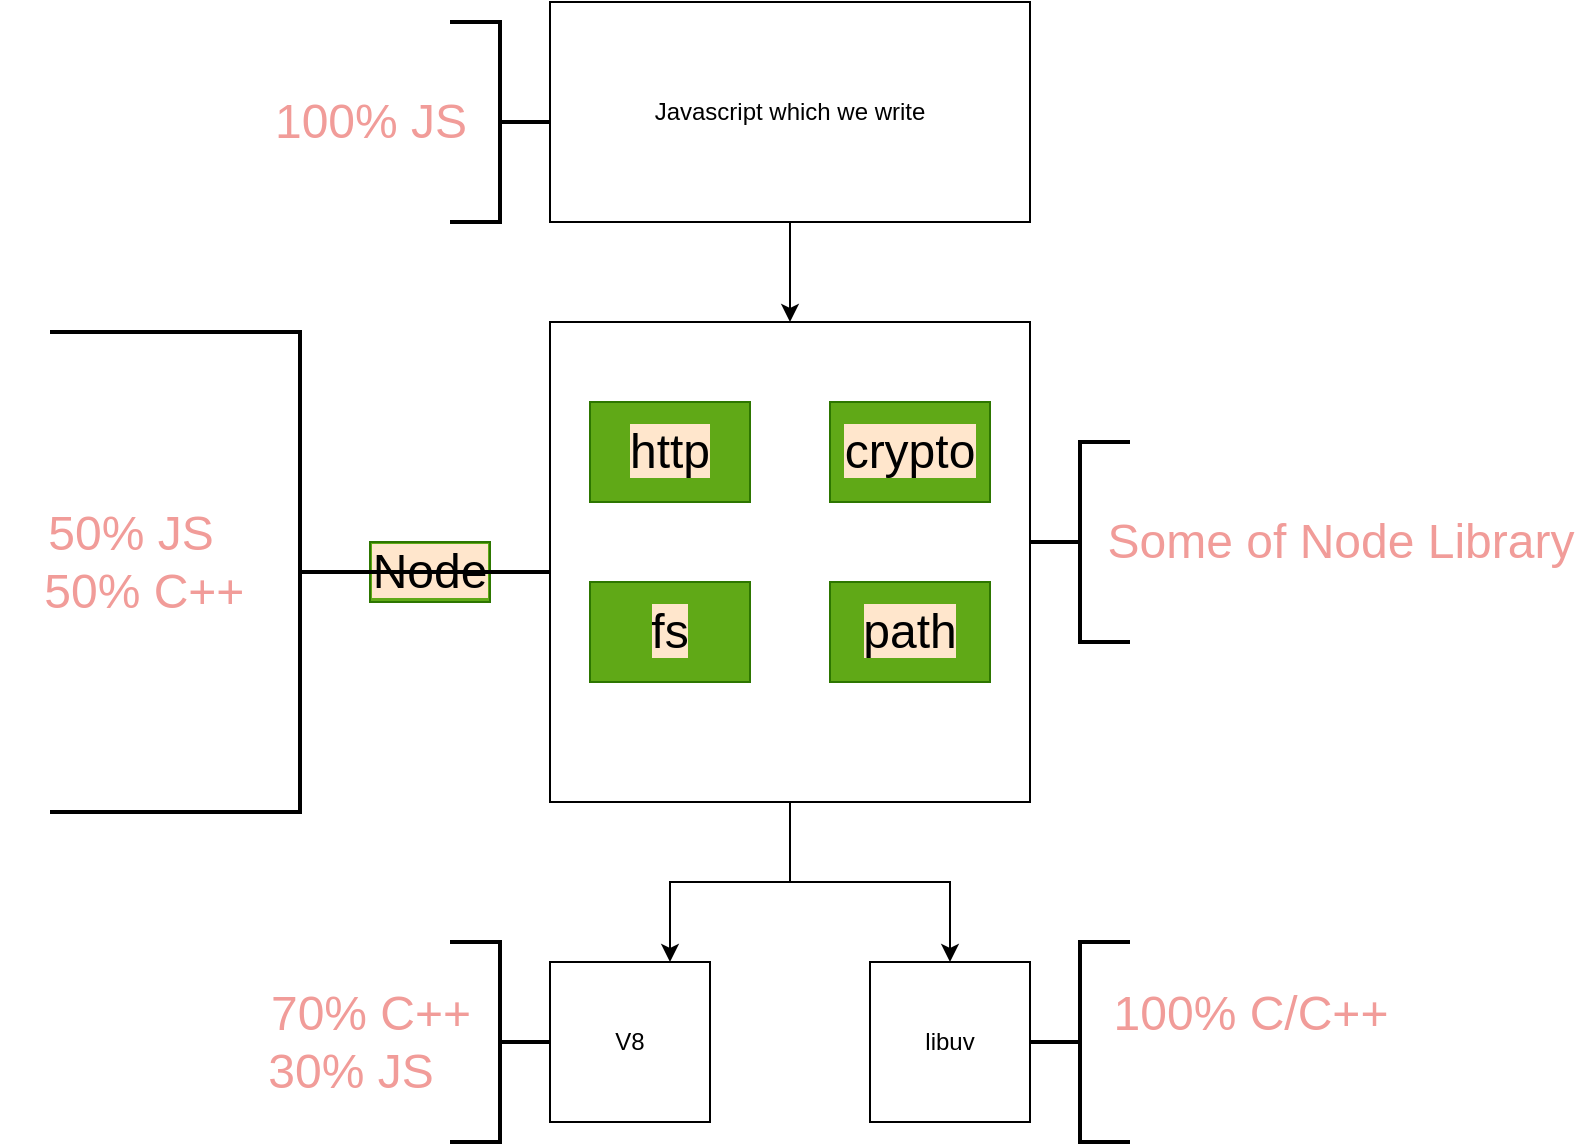 <mxfile>
    <diagram id="UULR5O7AANGFrhGrqhyg" name="Page-1">
        <mxGraphModel dx="418" dy="519" grid="1" gridSize="10" guides="1" tooltips="1" connect="1" arrows="1" fold="1" page="1" pageScale="1" pageWidth="850" pageHeight="1100" math="0" shadow="0">
            <root>
                <mxCell id="0"/>
                <mxCell id="1" parent="0"/>
                <mxCell id="29" style="edgeStyle=orthogonalEdgeStyle;rounded=0;orthogonalLoop=1;jettySize=auto;html=1;entryX=0.5;entryY=0;entryDx=0;entryDy=0;fontSize=24;fontColor=#FFFFFF;" parent="1" source="2" target="3" edge="1">
                    <mxGeometry relative="1" as="geometry"/>
                </mxCell>
                <mxCell id="2" value="Javascript which we write" style="rounded=0;whiteSpace=wrap;html=1;" parent="1" vertex="1">
                    <mxGeometry x="320" width="240" height="110" as="geometry"/>
                </mxCell>
                <mxCell id="15" style="edgeStyle=orthogonalEdgeStyle;rounded=0;orthogonalLoop=1;jettySize=auto;html=1;entryX=0.75;entryY=0;entryDx=0;entryDy=0;fontSize=24;fontColor=#000000;" parent="1" source="3" target="5" edge="1">
                    <mxGeometry relative="1" as="geometry">
                        <Array as="points">
                            <mxPoint x="440" y="440"/>
                            <mxPoint x="380" y="440"/>
                        </Array>
                    </mxGeometry>
                </mxCell>
                <mxCell id="16" style="edgeStyle=orthogonalEdgeStyle;rounded=0;orthogonalLoop=1;jettySize=auto;html=1;fontSize=24;fontColor=#000000;" parent="1" source="3" target="4" edge="1">
                    <mxGeometry relative="1" as="geometry"/>
                </mxCell>
                <mxCell id="3" value="" style="whiteSpace=wrap;html=1;aspect=fixed;" parent="1" vertex="1">
                    <mxGeometry x="320" y="160" width="240" height="240" as="geometry"/>
                </mxCell>
                <mxCell id="4" value="libuv" style="whiteSpace=wrap;html=1;aspect=fixed;" parent="1" vertex="1">
                    <mxGeometry x="480" y="480" width="80" height="80" as="geometry"/>
                </mxCell>
                <mxCell id="5" value="V8" style="whiteSpace=wrap;html=1;aspect=fixed;" parent="1" vertex="1">
                    <mxGeometry x="320" y="480" width="80" height="80" as="geometry"/>
                </mxCell>
                <mxCell id="6" value="&lt;font style=&quot;font-size: 24px ; background-color: rgb(255 , 230 , 204)&quot; color=&quot;#000000&quot;&gt;Node&lt;/font&gt;" style="text;html=1;align=center;verticalAlign=middle;whiteSpace=wrap;rounded=0;fillColor=#60a917;fontColor=#ffffff;strokeColor=#2D7600;" parent="1" vertex="1">
                    <mxGeometry x="230" y="270" width="60" height="30" as="geometry"/>
                </mxCell>
                <mxCell id="7" value="&lt;font color=&quot;#000000&quot;&gt;&lt;span style=&quot;font-size: 24px ; background-color: rgb(255 , 230 , 204)&quot;&gt;http&lt;/span&gt;&lt;/font&gt;" style="text;html=1;align=center;verticalAlign=middle;whiteSpace=wrap;rounded=0;fillColor=#60a917;fontColor=#ffffff;strokeColor=#2D7600;" parent="1" vertex="1">
                    <mxGeometry x="340" y="200" width="80" height="50" as="geometry"/>
                </mxCell>
                <mxCell id="8" value="&lt;font style=&quot;font-size: 24px ; background-color: rgb(255 , 230 , 204)&quot; color=&quot;#000000&quot;&gt;crypto&lt;/font&gt;" style="text;html=1;align=center;verticalAlign=middle;whiteSpace=wrap;rounded=0;fillColor=#60a917;fontColor=#ffffff;strokeColor=#2D7600;" parent="1" vertex="1">
                    <mxGeometry x="460" y="200" width="80" height="50" as="geometry"/>
                </mxCell>
                <mxCell id="9" value="&lt;font style=&quot;font-size: 24px ; background-color: rgb(255 , 230 , 204)&quot; color=&quot;#000000&quot;&gt;fs&lt;/font&gt;" style="text;html=1;align=center;verticalAlign=middle;whiteSpace=wrap;rounded=0;fillColor=#60a917;fontColor=#ffffff;strokeColor=#2D7600;" parent="1" vertex="1">
                    <mxGeometry x="340" y="290" width="80" height="50" as="geometry"/>
                </mxCell>
                <mxCell id="10" value="&lt;font style=&quot;font-size: 24px ; background-color: rgb(255 , 230 , 204)&quot; color=&quot;#000000&quot;&gt;path&lt;/font&gt;" style="text;html=1;align=center;verticalAlign=middle;whiteSpace=wrap;rounded=0;fillColor=#60a917;fontColor=#ffffff;strokeColor=#2D7600;" parent="1" vertex="1">
                    <mxGeometry x="460" y="290" width="80" height="50" as="geometry"/>
                </mxCell>
                <mxCell id="17" value="" style="strokeWidth=2;html=1;shape=mxgraph.flowchart.annotation_2;align=left;labelPosition=right;pointerEvents=1;labelBackgroundColor=#FFE6CC;fontSize=24;fontColor=#000000;" parent="1" vertex="1">
                    <mxGeometry x="560" y="220" width="50" height="100" as="geometry"/>
                </mxCell>
                <mxCell id="18" value="&lt;font color=&quot;#f19c99&quot;&gt;Some of Node Library&lt;/font&gt;" style="text;html=1;align=center;verticalAlign=middle;resizable=0;points=[];autosize=1;strokeColor=none;fillColor=none;fontSize=24;fontColor=#000000;" parent="1" vertex="1">
                    <mxGeometry x="590" y="255" width="250" height="30" as="geometry"/>
                </mxCell>
                <mxCell id="20" value="" style="strokeWidth=2;html=1;shape=mxgraph.flowchart.annotation_2;align=left;labelPosition=right;pointerEvents=1;labelBackgroundColor=#FFE6CC;fontSize=24;fontColor=#FFFFFF;" parent="1" vertex="1">
                    <mxGeometry x="560" y="470" width="50" height="100" as="geometry"/>
                </mxCell>
                <mxCell id="22" value="" style="strokeWidth=2;html=1;shape=mxgraph.flowchart.annotation_2;align=left;labelPosition=right;pointerEvents=1;labelBackgroundColor=#FFE6CC;fontSize=24;fontColor=#FFFFFF;rotation=-180;" parent="1" vertex="1">
                    <mxGeometry x="270" y="470" width="50" height="100" as="geometry"/>
                </mxCell>
                <mxCell id="23" value="&lt;font color=&quot;#f19c99&quot;&gt;&amp;nbsp; &amp;nbsp;70% C++&lt;br&gt;30% JS&lt;/font&gt;" style="text;html=1;align=center;verticalAlign=middle;resizable=0;points=[];autosize=1;strokeColor=none;fillColor=none;fontSize=24;fontColor=#FFFFFF;" parent="1" vertex="1">
                    <mxGeometry x="150" y="490" width="140" height="60" as="geometry"/>
                </mxCell>
                <mxCell id="24" value="&lt;font color=&quot;#f19c99&quot;&gt;100% C/C++&lt;br&gt;&lt;br&gt;&lt;/font&gt;" style="text;html=1;align=center;verticalAlign=middle;resizable=0;points=[];autosize=1;strokeColor=none;fillColor=none;fontSize=24;fontColor=#FFFFFF;" parent="1" vertex="1">
                    <mxGeometry x="590" y="485" width="160" height="70" as="geometry"/>
                </mxCell>
                <mxCell id="25" value="" style="strokeWidth=2;html=1;shape=mxgraph.flowchart.annotation_2;align=left;labelPosition=right;pointerEvents=1;labelBackgroundColor=#FFE6CC;fontSize=24;fontColor=#FFFFFF;rotation=-180;" parent="1" vertex="1">
                    <mxGeometry x="70" y="165" width="250" height="240" as="geometry"/>
                </mxCell>
                <mxCell id="26" value="&lt;font color=&quot;#f19c99&quot;&gt;50% JS&lt;br&gt;&amp;nbsp; 50% C++&lt;/font&gt;" style="text;html=1;align=center;verticalAlign=middle;resizable=0;points=[];autosize=1;strokeColor=none;fillColor=none;fontSize=24;fontColor=#FFFFFF;" parent="1" vertex="1">
                    <mxGeometry x="45" y="250" width="130" height="60" as="geometry"/>
                </mxCell>
                <mxCell id="27" value="" style="strokeWidth=2;html=1;shape=mxgraph.flowchart.annotation_2;align=left;labelPosition=right;pointerEvents=1;labelBackgroundColor=#FFE6CC;fontSize=24;fontColor=#FFFFFF;rotation=-180;" parent="1" vertex="1">
                    <mxGeometry x="270" y="10" width="50" height="100" as="geometry"/>
                </mxCell>
                <mxCell id="30" value="&lt;font color=&quot;#f19c99&quot;&gt;100% JS&lt;/font&gt;" style="text;html=1;align=center;verticalAlign=middle;resizable=0;points=[];autosize=1;strokeColor=none;fillColor=none;fontSize=24;fontColor=#FFFFFF;" parent="1" vertex="1">
                    <mxGeometry x="175" y="45" width="110" height="30" as="geometry"/>
                </mxCell>
            </root>
        </mxGraphModel>
    </diagram>
</mxfile>